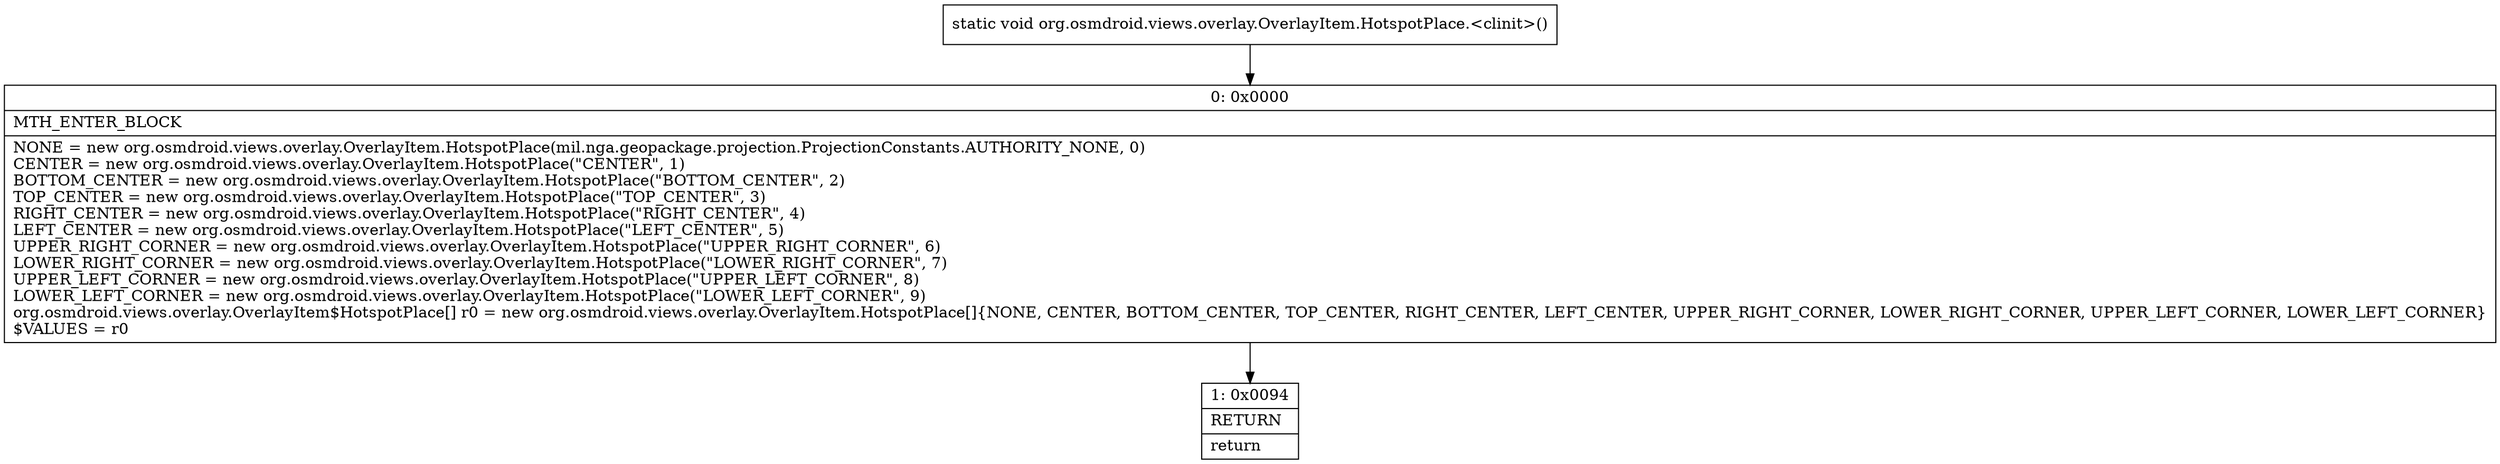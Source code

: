 digraph "CFG fororg.osmdroid.views.overlay.OverlayItem.HotspotPlace.\<clinit\>()V" {
Node_0 [shape=record,label="{0\:\ 0x0000|MTH_ENTER_BLOCK\l|NONE = new org.osmdroid.views.overlay.OverlayItem.HotspotPlace(mil.nga.geopackage.projection.ProjectionConstants.AUTHORITY_NONE, 0)\lCENTER = new org.osmdroid.views.overlay.OverlayItem.HotspotPlace(\"CENTER\", 1)\lBOTTOM_CENTER = new org.osmdroid.views.overlay.OverlayItem.HotspotPlace(\"BOTTOM_CENTER\", 2)\lTOP_CENTER = new org.osmdroid.views.overlay.OverlayItem.HotspotPlace(\"TOP_CENTER\", 3)\lRIGHT_CENTER = new org.osmdroid.views.overlay.OverlayItem.HotspotPlace(\"RIGHT_CENTER\", 4)\lLEFT_CENTER = new org.osmdroid.views.overlay.OverlayItem.HotspotPlace(\"LEFT_CENTER\", 5)\lUPPER_RIGHT_CORNER = new org.osmdroid.views.overlay.OverlayItem.HotspotPlace(\"UPPER_RIGHT_CORNER\", 6)\lLOWER_RIGHT_CORNER = new org.osmdroid.views.overlay.OverlayItem.HotspotPlace(\"LOWER_RIGHT_CORNER\", 7)\lUPPER_LEFT_CORNER = new org.osmdroid.views.overlay.OverlayItem.HotspotPlace(\"UPPER_LEFT_CORNER\", 8)\lLOWER_LEFT_CORNER = new org.osmdroid.views.overlay.OverlayItem.HotspotPlace(\"LOWER_LEFT_CORNER\", 9)\lorg.osmdroid.views.overlay.OverlayItem$HotspotPlace[] r0 = new org.osmdroid.views.overlay.OverlayItem.HotspotPlace[]\{NONE, CENTER, BOTTOM_CENTER, TOP_CENTER, RIGHT_CENTER, LEFT_CENTER, UPPER_RIGHT_CORNER, LOWER_RIGHT_CORNER, UPPER_LEFT_CORNER, LOWER_LEFT_CORNER\}\l$VALUES = r0\l}"];
Node_1 [shape=record,label="{1\:\ 0x0094|RETURN\l|return\l}"];
MethodNode[shape=record,label="{static void org.osmdroid.views.overlay.OverlayItem.HotspotPlace.\<clinit\>() }"];
MethodNode -> Node_0;
Node_0 -> Node_1;
}

